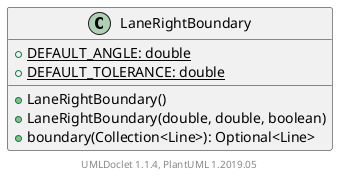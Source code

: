 @startuml

    class LaneRightBoundary [[LaneRightBoundary.html]] {
        {static} +DEFAULT_ANGLE: double
        {static} +DEFAULT_TOLERANCE: double
        +LaneRightBoundary()
        +LaneRightBoundary(double, double, boolean)
        +boundary(Collection<Line>): Optional<Line>
    }


    center footer UMLDoclet 1.1.4, PlantUML 1.2019.05
@enduml
